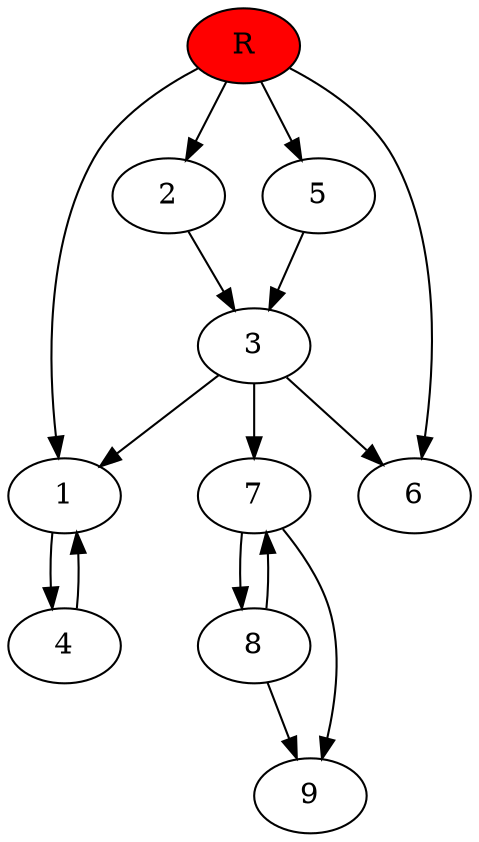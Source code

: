digraph prb42767 {
	1
	2
	3
	4
	5
	6
	7
	8
	R [fillcolor="#ff0000" style=filled]
	1 -> 4
	2 -> 3
	3 -> 1
	3 -> 6
	3 -> 7
	4 -> 1
	5 -> 3
	7 -> 8
	7 -> 9
	8 -> 7
	8 -> 9
	R -> 1
	R -> 2
	R -> 5
	R -> 6
}
